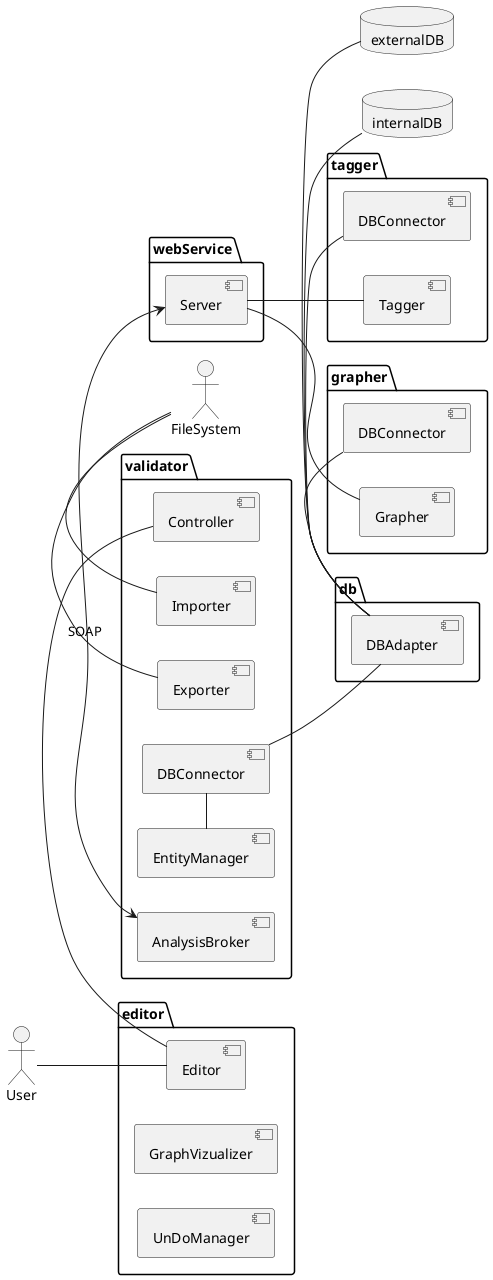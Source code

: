 @startuml
skinparam componentStyle uml2
'the result looks better in horizontal orientation
left to right direction

'declarations
actor User
actor FileSystem

package validator {
    component Importer
    component Exporter
    component EntityManager
    component AnalysisBroker
    component DBConnector
    component Controller
}

package editor {
    component GraphVizualizer
    component Editor
    component UnDoManager
}

package webService {
    component Server
}

package tagger {
    component Tagger
    component DBConnector as taggerDBConnector
}

'is grapher part of the webservice?
package grapher {
    component Grapher
    component DBConnector as grapherDBConnector
}

package db {
    component DBAdapter
}

database internalDB
database externalDB

'relations
User -- Editor
Editor - Controller
FileSystem - Importer
FileSystem - Exporter
DBConnector - DBAdapter
EntityManager - DBConnector
AnalysisBroker <-> Server : SOAP
Server -- Tagger
taggerDBConnector - DBAdapter
Server -- Grapher
grapherDBConnector - DBAdapter
DBAdapter - internalDB
DBAdapter - externalDB
@enduml
